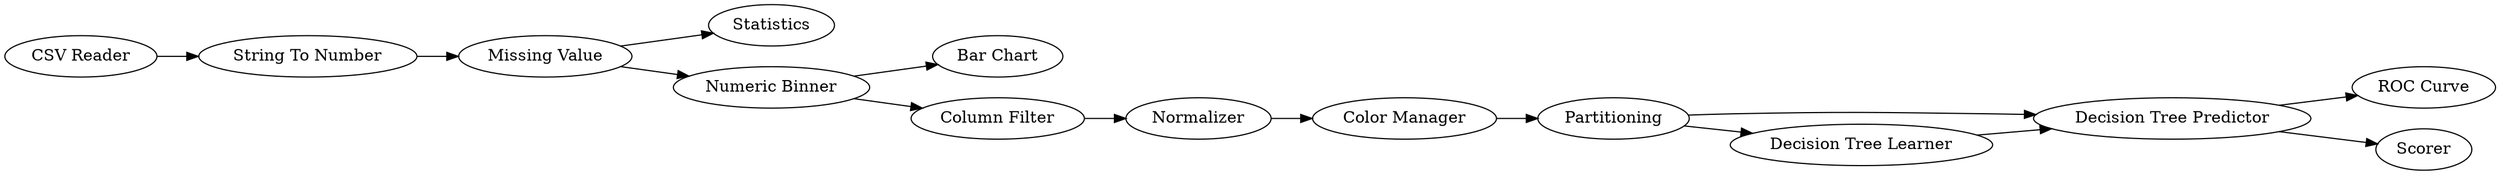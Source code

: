 digraph {
	"4407173902963982547_10" [label=Statistics]
	"4407173902963982547_7" [label="Numeric Binner"]
	"4407173902963982547_3" [label="String To Number"]
	"4407173902963982547_16" [label="ROC Curve"]
	"4407173902963982547_9" [label="Bar Chart"]
	"4407173902963982547_13" [label="Decision Tree Predictor"]
	"4407173902963982547_14" [label="Column Filter"]
	"4407173902963982547_1" [label="CSV Reader"]
	"4407173902963982547_15" [label=Scorer]
	"4407173902963982547_11" [label=Partitioning]
	"4407173902963982547_17" [label=Normalizer]
	"4407173902963982547_12" [label="Decision Tree Learner"]
	"4407173902963982547_2" [label="Missing Value"]
	"4407173902963982547_8" [label="Color Manager"]
	"4407173902963982547_11" -> "4407173902963982547_12"
	"4407173902963982547_12" -> "4407173902963982547_13"
	"4407173902963982547_14" -> "4407173902963982547_17"
	"4407173902963982547_13" -> "4407173902963982547_15"
	"4407173902963982547_8" -> "4407173902963982547_11"
	"4407173902963982547_7" -> "4407173902963982547_14"
	"4407173902963982547_7" -> "4407173902963982547_9"
	"4407173902963982547_3" -> "4407173902963982547_2"
	"4407173902963982547_13" -> "4407173902963982547_16"
	"4407173902963982547_2" -> "4407173902963982547_7"
	"4407173902963982547_17" -> "4407173902963982547_8"
	"4407173902963982547_11" -> "4407173902963982547_13"
	"4407173902963982547_2" -> "4407173902963982547_10"
	"4407173902963982547_1" -> "4407173902963982547_3"
	rankdir=LR
}
